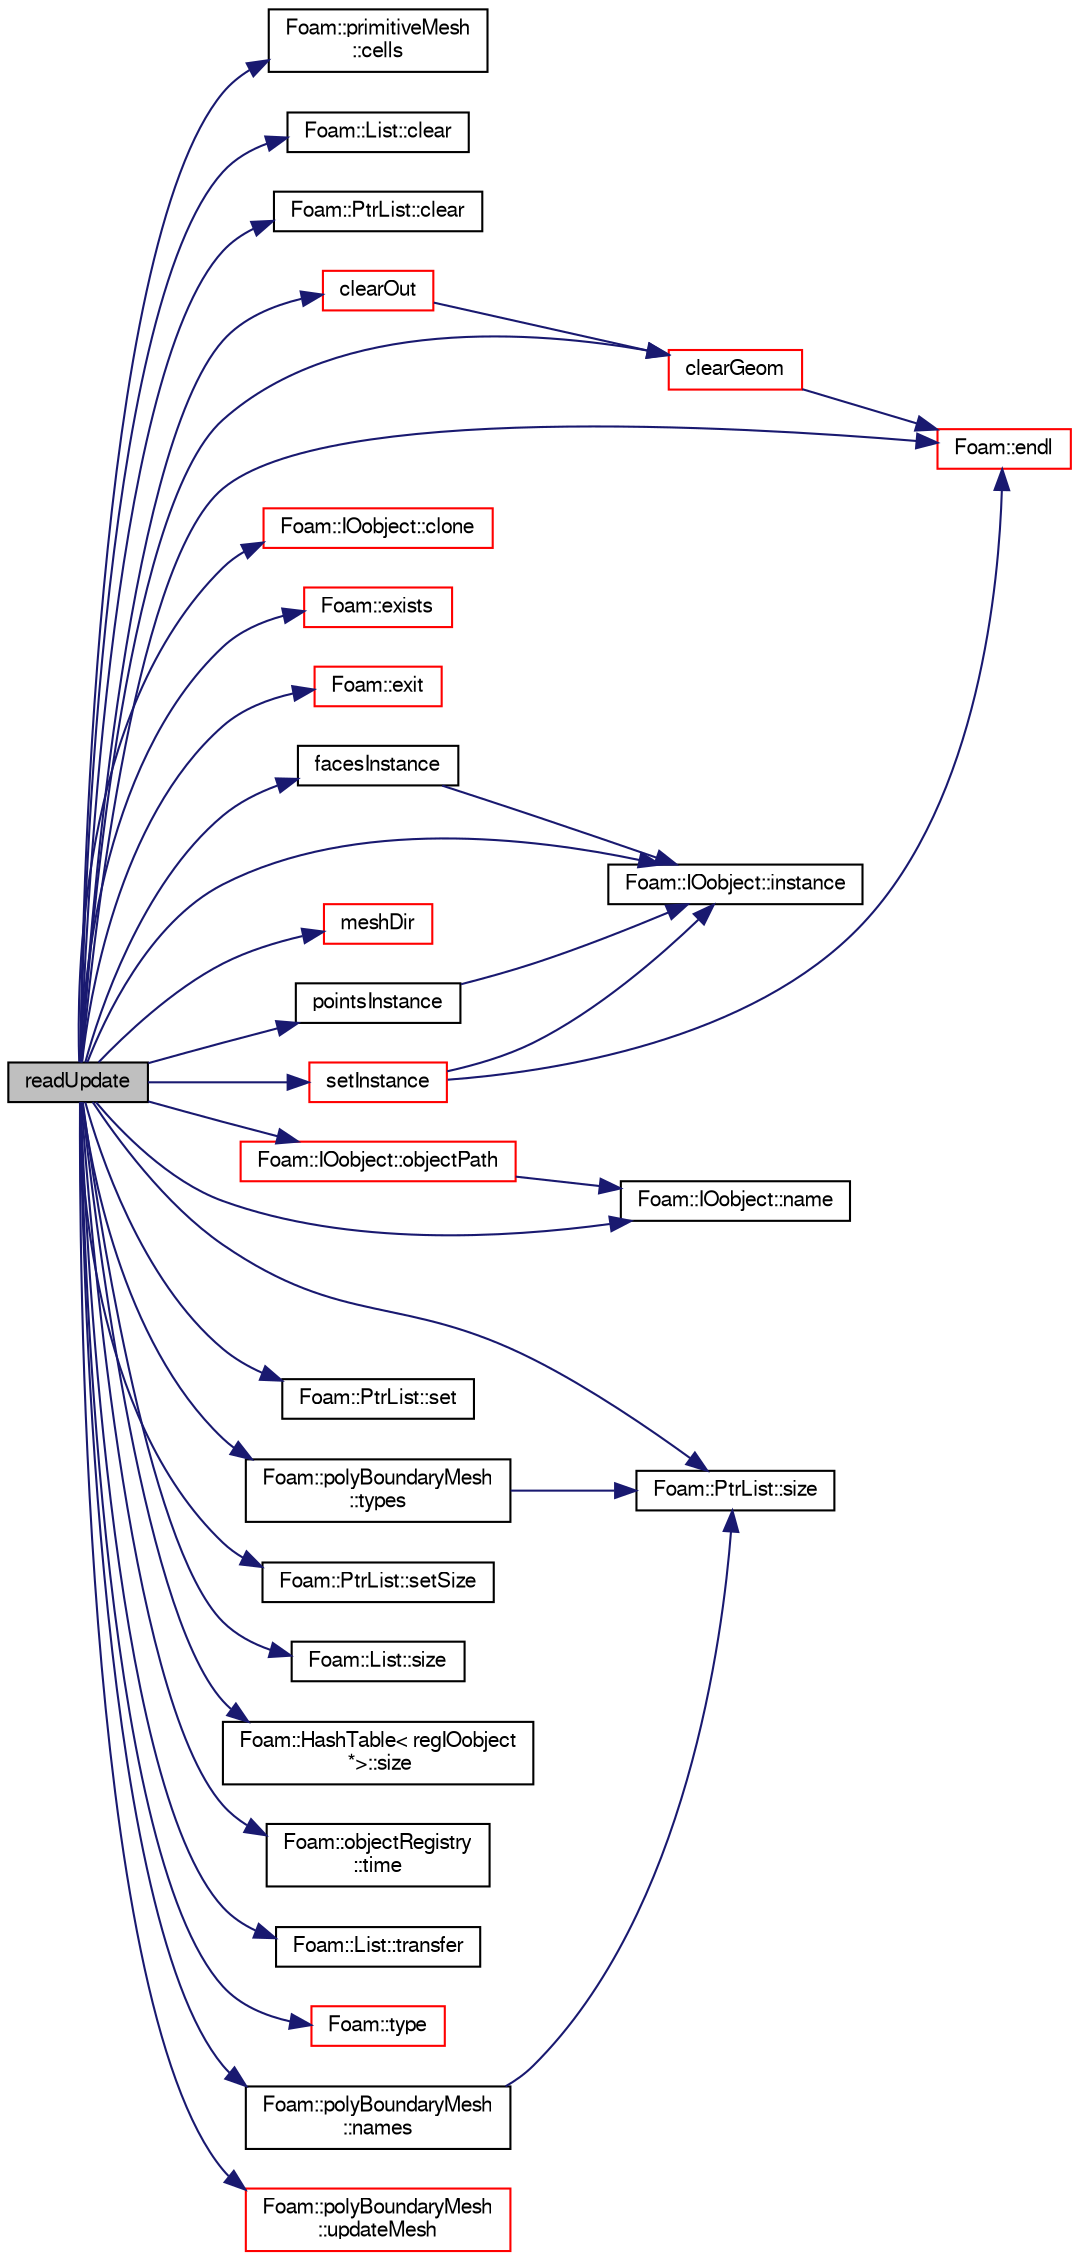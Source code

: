 digraph "readUpdate"
{
  bgcolor="transparent";
  edge [fontname="FreeSans",fontsize="10",labelfontname="FreeSans",labelfontsize="10"];
  node [fontname="FreeSans",fontsize="10",shape=record];
  rankdir="LR";
  Node19059 [label="readUpdate",height=0.2,width=0.4,color="black", fillcolor="grey75", style="filled", fontcolor="black"];
  Node19059 -> Node19060 [color="midnightblue",fontsize="10",style="solid",fontname="FreeSans"];
  Node19060 [label="Foam::primitiveMesh\l::cells",height=0.2,width=0.4,color="black",URL="$a27530.html#af19bf800d725a623c7b1d0101d65e7d3"];
  Node19059 -> Node19061 [color="midnightblue",fontsize="10",style="solid",fontname="FreeSans"];
  Node19061 [label="Foam::List::clear",height=0.2,width=0.4,color="black",URL="$a25694.html#ac8bb3912a3ce86b15842e79d0b421204",tooltip="Clear the list, i.e. set size to zero. "];
  Node19059 -> Node19062 [color="midnightblue",fontsize="10",style="solid",fontname="FreeSans"];
  Node19062 [label="Foam::PtrList::clear",height=0.2,width=0.4,color="black",URL="$a25914.html#ac8bb3912a3ce86b15842e79d0b421204",tooltip="Clear the PtrList, i.e. set size to zero deleting all the. "];
  Node19059 -> Node19063 [color="midnightblue",fontsize="10",style="solid",fontname="FreeSans"];
  Node19063 [label="clearGeom",height=0.2,width=0.4,color="red",URL="$a27410.html#a499a7f858dc495c47b618e168fec6372",tooltip="Clear geometry. "];
  Node19063 -> Node19064 [color="midnightblue",fontsize="10",style="solid",fontname="FreeSans"];
  Node19064 [label="Foam::endl",height=0.2,width=0.4,color="red",URL="$a21124.html#a2db8fe02a0d3909e9351bb4275b23ce4",tooltip="Add newline and flush stream. "];
  Node19059 -> Node19069 [color="midnightblue",fontsize="10",style="solid",fontname="FreeSans"];
  Node19069 [label="clearOut",height=0.2,width=0.4,color="red",URL="$a27410.html#af320697688df08f1438d37a86bcaf25d",tooltip="Clear all geometry and addressing unnecessary for CFD. "];
  Node19069 -> Node19063 [color="midnightblue",fontsize="10",style="solid",fontname="FreeSans"];
  Node19059 -> Node19071 [color="midnightblue",fontsize="10",style="solid",fontname="FreeSans"];
  Node19071 [label="Foam::IOobject::clone",height=0.2,width=0.4,color="red",URL="$a26142.html#a2586aa9ac4b54cdfc2bb9ed7780d4602",tooltip="Clone. "];
  Node19059 -> Node19064 [color="midnightblue",fontsize="10",style="solid",fontname="FreeSans"];
  Node19059 -> Node19077 [color="midnightblue",fontsize="10",style="solid",fontname="FreeSans"];
  Node19077 [label="Foam::exists",height=0.2,width=0.4,color="red",URL="$a21124.html#a361e3374754d656658e0dc4a8310ce32",tooltip="Does the name exist (as DIRECTORY or FILE) in the file system? "];
  Node19059 -> Node19084 [color="midnightblue",fontsize="10",style="solid",fontname="FreeSans"];
  Node19084 [label="Foam::exit",height=0.2,width=0.4,color="red",URL="$a21124.html#a06ca7250d8e89caf05243ec094843642"];
  Node19059 -> Node19129 [color="midnightblue",fontsize="10",style="solid",fontname="FreeSans"];
  Node19129 [label="facesInstance",height=0.2,width=0.4,color="black",URL="$a27410.html#a10996bb0856e3630cd8cfb5a803e00fa",tooltip="Return the current instance directory for faces. "];
  Node19129 -> Node19130 [color="midnightblue",fontsize="10",style="solid",fontname="FreeSans"];
  Node19130 [label="Foam::IOobject::instance",height=0.2,width=0.4,color="black",URL="$a26142.html#acac6de003b420b848571b5064e50ed89"];
  Node19059 -> Node19130 [color="midnightblue",fontsize="10",style="solid",fontname="FreeSans"];
  Node19059 -> Node19131 [color="midnightblue",fontsize="10",style="solid",fontname="FreeSans"];
  Node19131 [label="meshDir",height=0.2,width=0.4,color="red",URL="$a27410.html#a35bc3ae2032ce6d7dda00f90cd70414a",tooltip="Return the local mesh directory (dbDir()/meshSubDir) "];
  Node19059 -> Node19140 [color="midnightblue",fontsize="10",style="solid",fontname="FreeSans"];
  Node19140 [label="Foam::IOobject::name",height=0.2,width=0.4,color="black",URL="$a26142.html#acc80e00a8ac919288fb55bd14cc88bf6",tooltip="Return name. "];
  Node19059 -> Node19416 [color="midnightblue",fontsize="10",style="solid",fontname="FreeSans"];
  Node19416 [label="Foam::polyBoundaryMesh\l::names",height=0.2,width=0.4,color="black",URL="$a27402.html#ada6aa4fc7adb36994dc5e27d319a3acc",tooltip="Return a list of patch names. "];
  Node19416 -> Node19417 [color="midnightblue",fontsize="10",style="solid",fontname="FreeSans"];
  Node19417 [label="Foam::PtrList::size",height=0.2,width=0.4,color="black",URL="$a25914.html#a47b3bf30da1eb3ab8076b5fbe00e0494",tooltip="Return the number of elements in the PtrList. "];
  Node19059 -> Node19142 [color="midnightblue",fontsize="10",style="solid",fontname="FreeSans"];
  Node19142 [label="Foam::IOobject::objectPath",height=0.2,width=0.4,color="red",URL="$a26142.html#a3a7ece5c1251c6be1f7812d4dba5fb7a",tooltip="Return complete path + object name. "];
  Node19142 -> Node19140 [color="midnightblue",fontsize="10",style="solid",fontname="FreeSans"];
  Node19059 -> Node19179 [color="midnightblue",fontsize="10",style="solid",fontname="FreeSans"];
  Node19179 [label="pointsInstance",height=0.2,width=0.4,color="black",URL="$a27410.html#a7df95c7a47b76ed22343bc466e73aac5",tooltip="Return the current instance directory for points. "];
  Node19179 -> Node19130 [color="midnightblue",fontsize="10",style="solid",fontname="FreeSans"];
  Node19059 -> Node19345 [color="midnightblue",fontsize="10",style="solid",fontname="FreeSans"];
  Node19345 [label="Foam::PtrList::set",height=0.2,width=0.4,color="black",URL="$a25914.html#a2d4fe99e7a41d6359b3c1946995622a0",tooltip="Is element set. "];
  Node19059 -> Node19261 [color="midnightblue",fontsize="10",style="solid",fontname="FreeSans"];
  Node19261 [label="setInstance",height=0.2,width=0.4,color="red",URL="$a27410.html#add9813891a074bebd77384af1717b0bf",tooltip="Set the instance for mesh files. "];
  Node19261 -> Node19064 [color="midnightblue",fontsize="10",style="solid",fontname="FreeSans"];
  Node19261 -> Node19130 [color="midnightblue",fontsize="10",style="solid",fontname="FreeSans"];
  Node19059 -> Node19247 [color="midnightblue",fontsize="10",style="solid",fontname="FreeSans"];
  Node19247 [label="Foam::PtrList::setSize",height=0.2,width=0.4,color="black",URL="$a25914.html#aedb985ffeaf1bdbfeccc2a8730405703",tooltip="Reset size of PtrList. If extending the PtrList, new entries are. "];
  Node19059 -> Node19192 [color="midnightblue",fontsize="10",style="solid",fontname="FreeSans"];
  Node19192 [label="Foam::List::size",height=0.2,width=0.4,color="black",URL="$a25694.html#a8a5f6fa29bd4b500caf186f60245b384",tooltip="Override size to be inconsistent with allocated storage. "];
  Node19059 -> Node19417 [color="midnightblue",fontsize="10",style="solid",fontname="FreeSans"];
  Node19059 -> Node19252 [color="midnightblue",fontsize="10",style="solid",fontname="FreeSans"];
  Node19252 [label="Foam::HashTable\< regIOobject\l *\>::size",height=0.2,width=0.4,color="black",URL="$a25702.html#a47b3bf30da1eb3ab8076b5fbe00e0494",tooltip="Return number of elements in table. "];
  Node19059 -> Node19075 [color="midnightblue",fontsize="10",style="solid",fontname="FreeSans"];
  Node19075 [label="Foam::objectRegistry\l::time",height=0.2,width=0.4,color="black",URL="$a26326.html#a0d94096809fe3376b29a2a29ca11bb18",tooltip="Return time. "];
  Node19059 -> Node19418 [color="midnightblue",fontsize="10",style="solid",fontname="FreeSans"];
  Node19418 [label="Foam::List::transfer",height=0.2,width=0.4,color="black",URL="$a25694.html#a25ad1d2084d16b234b0cf91c07e832c0",tooltip="Transfer the contents of the argument List into this list. "];
  Node19059 -> Node19236 [color="midnightblue",fontsize="10",style="solid",fontname="FreeSans"];
  Node19236 [label="Foam::type",height=0.2,width=0.4,color="red",URL="$a21124.html#aec48583af672626378f501eb9fc32cd1",tooltip="Return the file type: DIRECTORY or FILE. "];
  Node19059 -> Node19419 [color="midnightblue",fontsize="10",style="solid",fontname="FreeSans"];
  Node19419 [label="Foam::polyBoundaryMesh\l::types",height=0.2,width=0.4,color="black",URL="$a27402.html#a490151358261bc309e986c460537574d",tooltip="Return a list of patch types. "];
  Node19419 -> Node19417 [color="midnightblue",fontsize="10",style="solid",fontname="FreeSans"];
  Node19059 -> Node19254 [color="midnightblue",fontsize="10",style="solid",fontname="FreeSans"];
  Node19254 [label="Foam::polyBoundaryMesh\l::updateMesh",height=0.2,width=0.4,color="red",URL="$a27402.html#ae5693a309a936ac1040dd48c2881677f",tooltip="Correct polyBoundaryMesh after topology update. "];
}

